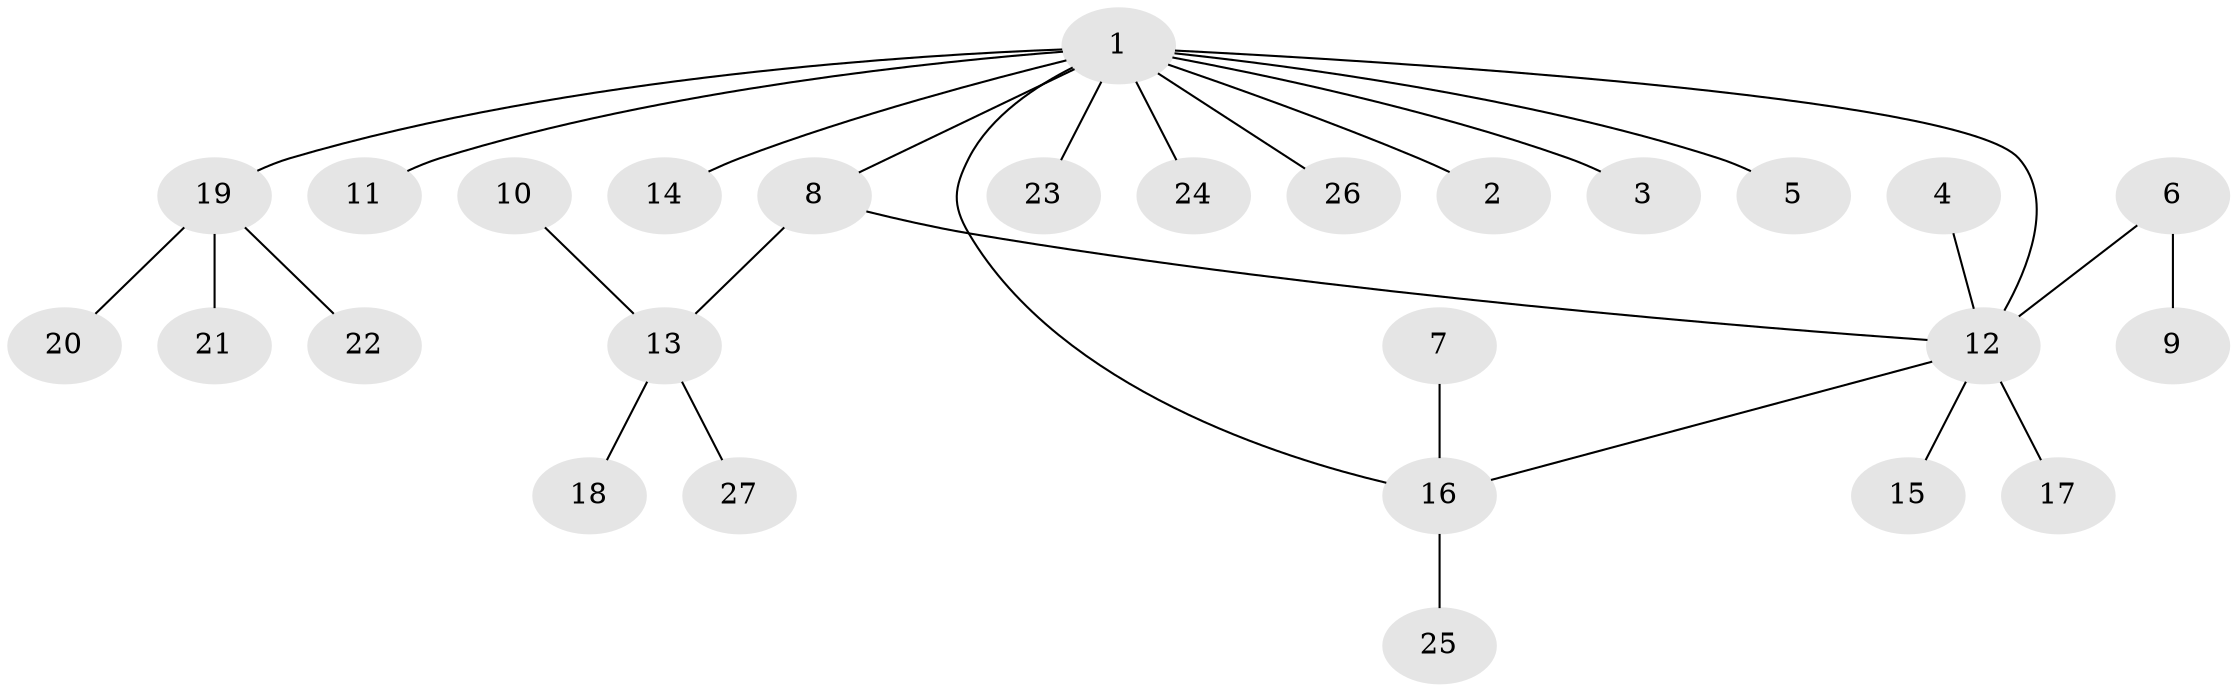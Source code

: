 // original degree distribution, {10: 0.02040816326530612, 5: 0.061224489795918366, 7: 0.04081632653061224, 4: 0.12244897959183673, 3: 0.08163265306122448, 1: 0.6326530612244898, 2: 0.04081632653061224}
// Generated by graph-tools (version 1.1) at 2025/26/03/09/25 03:26:38]
// undirected, 27 vertices, 28 edges
graph export_dot {
graph [start="1"]
  node [color=gray90,style=filled];
  1;
  2;
  3;
  4;
  5;
  6;
  7;
  8;
  9;
  10;
  11;
  12;
  13;
  14;
  15;
  16;
  17;
  18;
  19;
  20;
  21;
  22;
  23;
  24;
  25;
  26;
  27;
  1 -- 2 [weight=1.0];
  1 -- 3 [weight=1.0];
  1 -- 5 [weight=1.0];
  1 -- 8 [weight=1.0];
  1 -- 11 [weight=1.0];
  1 -- 12 [weight=3.0];
  1 -- 14 [weight=1.0];
  1 -- 16 [weight=2.0];
  1 -- 19 [weight=2.0];
  1 -- 23 [weight=1.0];
  1 -- 24 [weight=1.0];
  1 -- 26 [weight=1.0];
  4 -- 12 [weight=1.0];
  6 -- 9 [weight=1.0];
  6 -- 12 [weight=1.0];
  7 -- 16 [weight=1.0];
  8 -- 12 [weight=1.0];
  8 -- 13 [weight=1.0];
  10 -- 13 [weight=1.0];
  12 -- 15 [weight=1.0];
  12 -- 16 [weight=2.0];
  12 -- 17 [weight=1.0];
  13 -- 18 [weight=1.0];
  13 -- 27 [weight=1.0];
  16 -- 25 [weight=1.0];
  19 -- 20 [weight=1.0];
  19 -- 21 [weight=1.0];
  19 -- 22 [weight=1.0];
}
